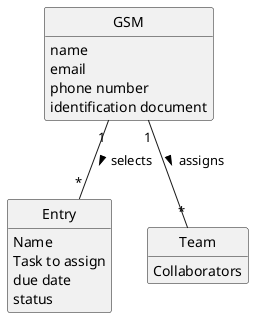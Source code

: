 @startuml
skinparam monochrome true
skinparam packageStyle rectangle
skinparam shadowing false
'skinparam linetype ortho
'left to right direction
skinparam classAttributeIconSize 0
hide circle
hide methods

'title Domain Model

'class Platform {
'  -description
'}


class GSM{
    name
    email
    phone number
    identification document
}
class Entry{
Name
Task to assign
due date
status
}

class Team{
Collaborators
}






GSM "1" -- "*" Entry : selects >
GSM "1" -- "*" "Team" : assigns >


@enduml